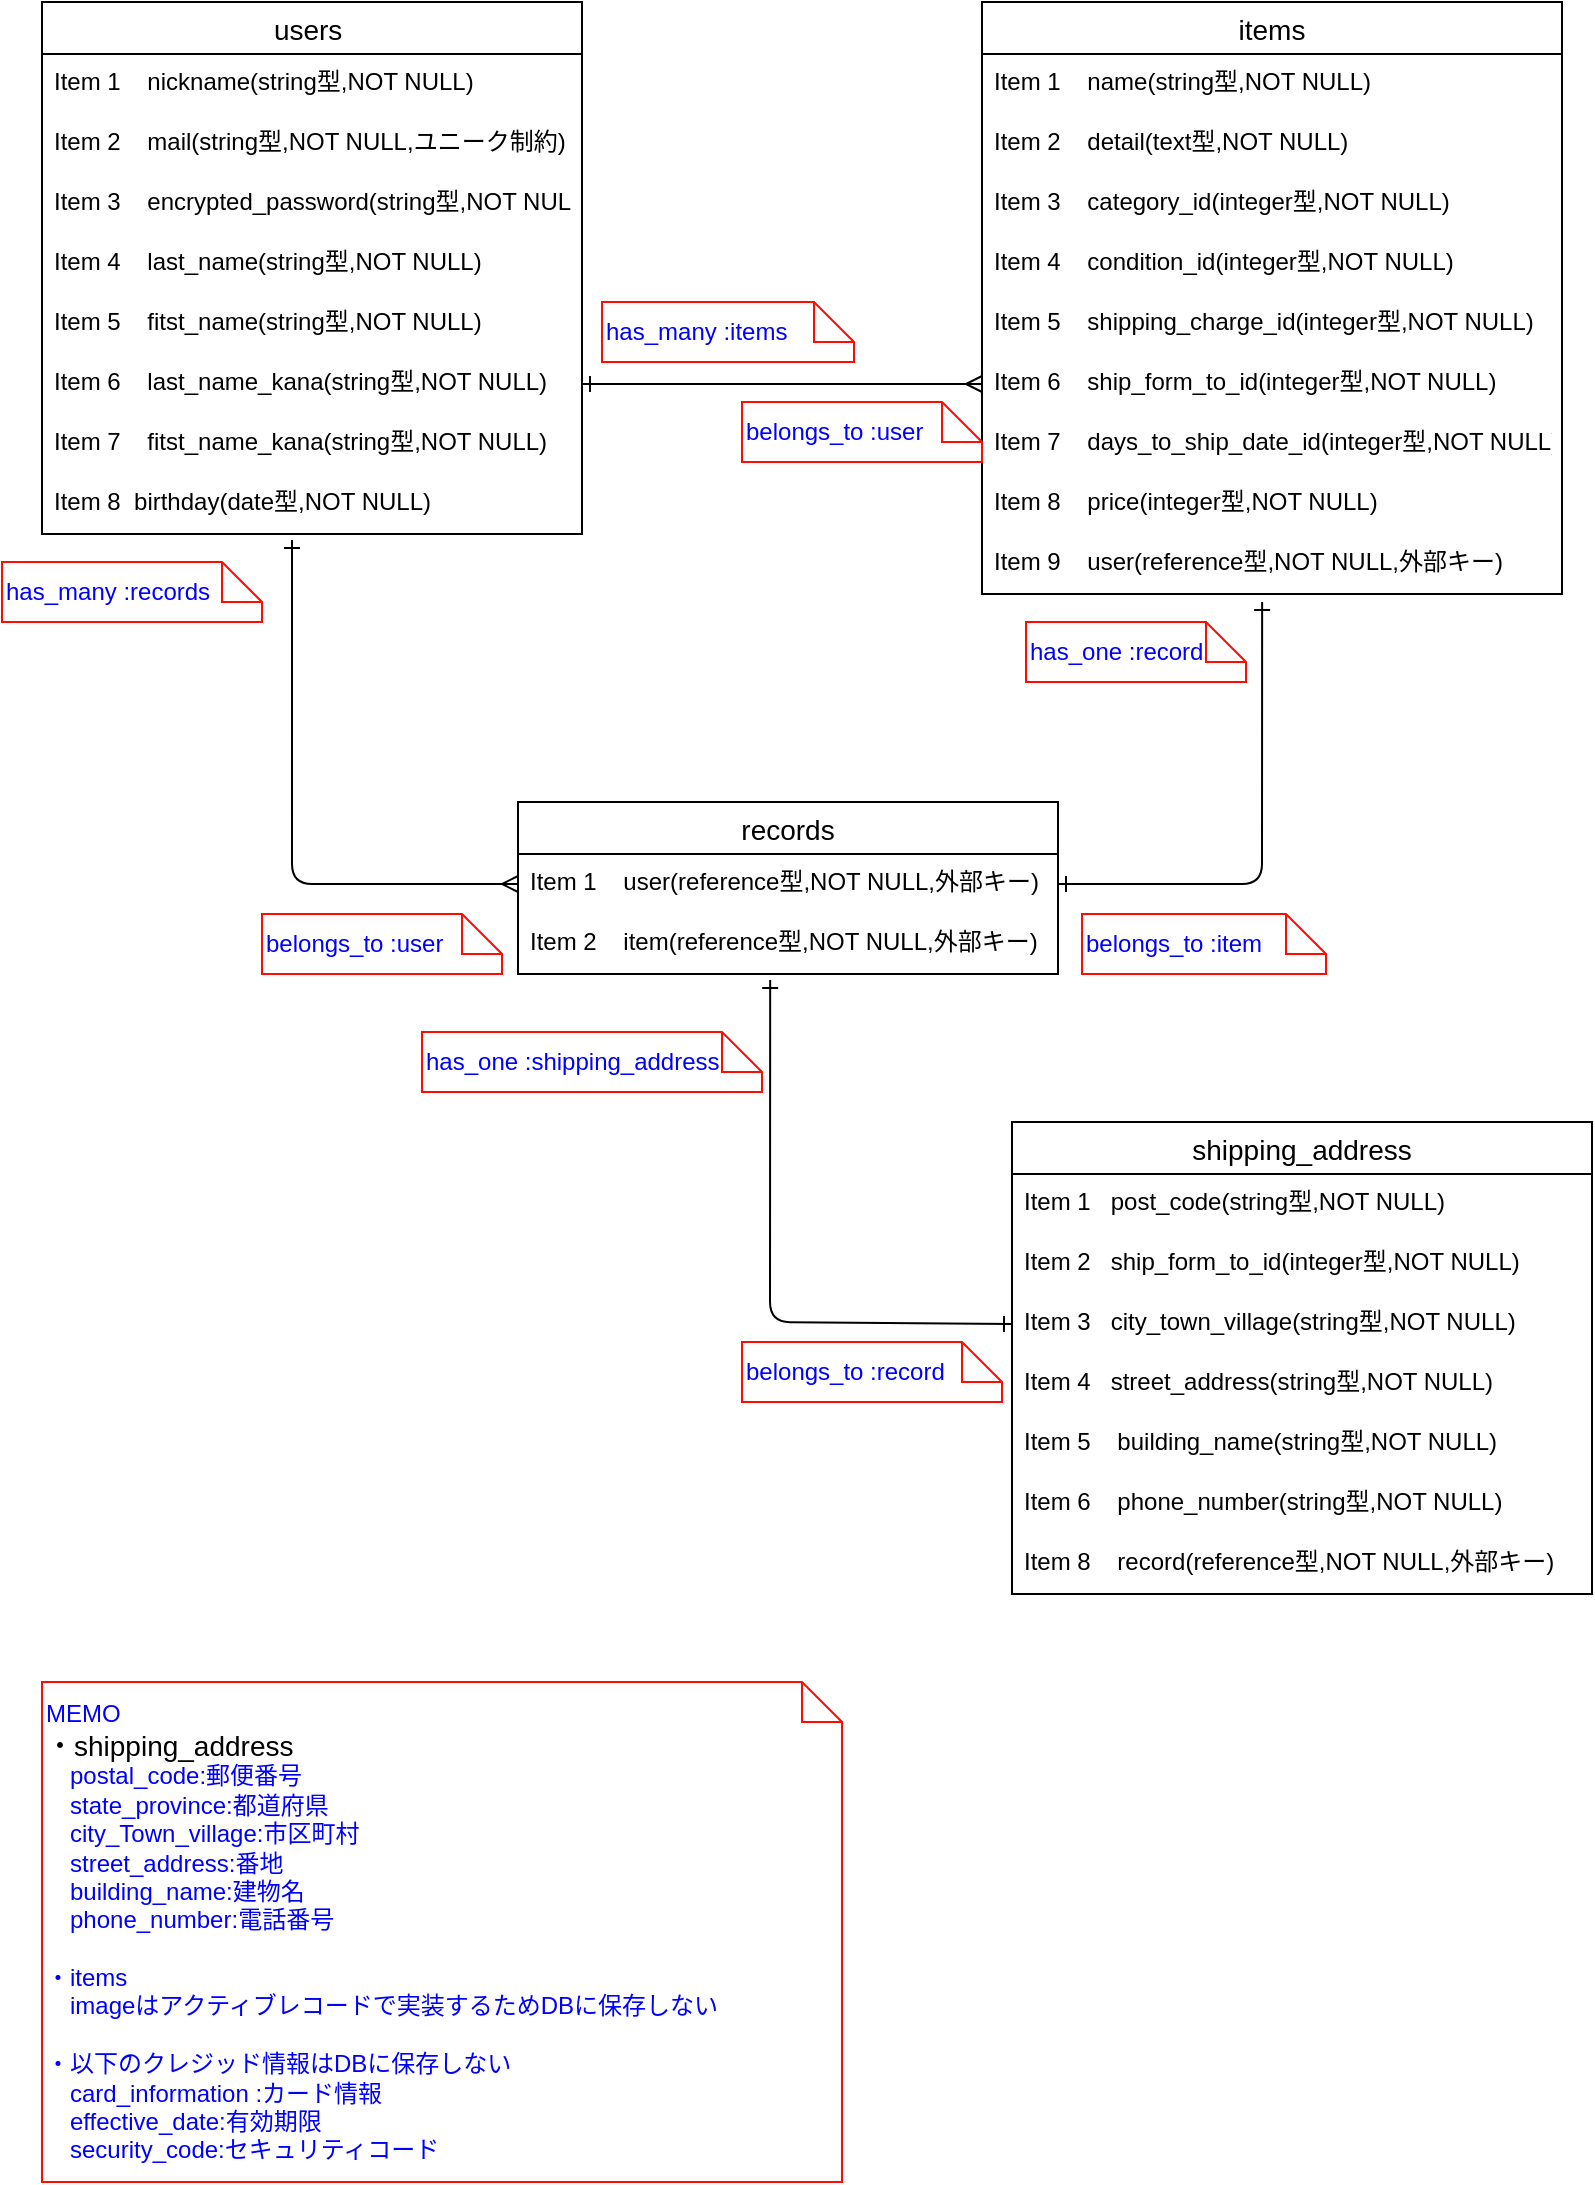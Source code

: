 <mxfile>
    <diagram id="VWawvGaf2up5YMbGZucA" name="ページ1">
        <mxGraphModel dx="1236" dy="916" grid="1" gridSize="10" guides="1" tooltips="1" connect="1" arrows="1" fold="1" page="1" pageScale="1" pageWidth="827" pageHeight="1169" math="0" shadow="0">
            <root>
                <mxCell id="0"/>
                <mxCell id="1" parent="0"/>
                <mxCell id="27" value="users " style="swimlane;fontStyle=0;childLayout=stackLayout;horizontal=1;startSize=26;horizontalStack=0;resizeParent=1;resizeParentMax=0;resizeLast=0;collapsible=1;marginBottom=0;align=center;fontSize=14;" parent="1" vertex="1">
                    <mxGeometry x="40" y="40" width="270" height="266" as="geometry"/>
                </mxCell>
                <mxCell id="28" value="Item 1    nickname(string型,NOT NULL) " style="text;strokeColor=none;fillColor=none;spacingLeft=4;spacingRight=4;overflow=hidden;rotatable=0;points=[[0,0.5],[1,0.5]];portConstraint=eastwest;fontSize=12;" parent="27" vertex="1">
                    <mxGeometry y="26" width="270" height="30" as="geometry"/>
                </mxCell>
                <mxCell id="29" value="Item 2    mail(string型,NOT NULL,ユニーク制約)" style="text;strokeColor=none;fillColor=none;spacingLeft=4;spacingRight=4;overflow=hidden;rotatable=0;points=[[0,0.5],[1,0.5]];portConstraint=eastwest;fontSize=12;" parent="27" vertex="1">
                    <mxGeometry y="56" width="270" height="30" as="geometry"/>
                </mxCell>
                <mxCell id="30" value="Item 3    encrypted_password(string型,NOT NULL)" style="text;strokeColor=none;fillColor=none;spacingLeft=4;spacingRight=4;overflow=hidden;rotatable=0;points=[[0,0.5],[1,0.5]];portConstraint=eastwest;fontSize=12;" parent="27" vertex="1">
                    <mxGeometry y="86" width="270" height="30" as="geometry"/>
                </mxCell>
                <mxCell id="44" value="Item 4    last_name(string型,NOT NULL)" style="text;strokeColor=none;fillColor=none;spacingLeft=4;spacingRight=4;overflow=hidden;rotatable=0;points=[[0,0.5],[1,0.5]];portConstraint=eastwest;fontSize=12;" parent="27" vertex="1">
                    <mxGeometry y="116" width="270" height="30" as="geometry"/>
                </mxCell>
                <mxCell id="45" value="Item 5    fitst_name(string型,NOT NULL)" style="text;strokeColor=none;fillColor=none;spacingLeft=4;spacingRight=4;overflow=hidden;rotatable=0;points=[[0,0.5],[1,0.5]];portConstraint=eastwest;fontSize=12;" parent="27" vertex="1">
                    <mxGeometry y="146" width="270" height="30" as="geometry"/>
                </mxCell>
                <mxCell id="46" value="Item 6    last_name_kana(string型,NOT NULL)" style="text;strokeColor=none;fillColor=none;spacingLeft=4;spacingRight=4;overflow=hidden;rotatable=0;points=[[0,0.5],[1,0.5]];portConstraint=eastwest;fontSize=12;" parent="27" vertex="1">
                    <mxGeometry y="176" width="270" height="30" as="geometry"/>
                </mxCell>
                <mxCell id="48" value="Item 7    fitst_name_kana(string型,NOT NULL)" style="text;strokeColor=none;fillColor=none;spacingLeft=4;spacingRight=4;overflow=hidden;rotatable=0;points=[[0,0.5],[1,0.5]];portConstraint=eastwest;fontSize=12;" parent="27" vertex="1">
                    <mxGeometry y="206" width="270" height="30" as="geometry"/>
                </mxCell>
                <mxCell id="49" value="Item 8  birthday(date型,NOT NULL)&#10;  " style="text;strokeColor=none;fillColor=none;spacingLeft=4;spacingRight=4;overflow=hidden;rotatable=0;points=[[0,0.5],[1,0.5]];portConstraint=eastwest;fontSize=12;" parent="27" vertex="1">
                    <mxGeometry y="236" width="270" height="30" as="geometry"/>
                </mxCell>
                <mxCell id="32" value="items" style="swimlane;fontStyle=0;childLayout=stackLayout;horizontal=1;startSize=26;horizontalStack=0;resizeParent=1;resizeParentMax=0;resizeLast=0;collapsible=1;marginBottom=0;align=center;fontSize=14;" parent="1" vertex="1">
                    <mxGeometry x="510" y="40" width="290" height="296" as="geometry"/>
                </mxCell>
                <mxCell id="34" value="Item 1    name(string型,NOT NULL)" style="text;strokeColor=none;fillColor=none;spacingLeft=4;spacingRight=4;overflow=hidden;rotatable=0;points=[[0,0.5],[1,0.5]];portConstraint=eastwest;fontSize=12;" parent="32" vertex="1">
                    <mxGeometry y="26" width="290" height="30" as="geometry"/>
                </mxCell>
                <mxCell id="35" value="Item 2    detail(text型,NOT NULL)" style="text;strokeColor=none;fillColor=none;spacingLeft=4;spacingRight=4;overflow=hidden;rotatable=0;points=[[0,0.5],[1,0.5]];portConstraint=eastwest;fontSize=12;" parent="32" vertex="1">
                    <mxGeometry y="56" width="290" height="30" as="geometry"/>
                </mxCell>
                <mxCell id="36" value="Item 3    category_id(integer型,NOT NULL)" style="text;strokeColor=none;fillColor=none;spacingLeft=4;spacingRight=4;overflow=hidden;rotatable=0;points=[[0,0.5],[1,0.5]];portConstraint=eastwest;fontSize=12;" parent="32" vertex="1">
                    <mxGeometry y="86" width="290" height="30" as="geometry"/>
                </mxCell>
                <mxCell id="53" value="Item 4    condition_id(integer型,NOT NULL)" style="text;strokeColor=none;fillColor=none;spacingLeft=4;spacingRight=4;overflow=hidden;rotatable=0;points=[[0,0.5],[1,0.5]];portConstraint=eastwest;fontSize=12;" parent="32" vertex="1">
                    <mxGeometry y="116" width="290" height="30" as="geometry"/>
                </mxCell>
                <mxCell id="70" value="Item 5    shipping_charge_id(integer型,NOT NULL)" style="text;strokeColor=none;fillColor=none;spacingLeft=4;spacingRight=4;overflow=hidden;rotatable=0;points=[[0,0.5],[1,0.5]];portConstraint=eastwest;fontSize=12;" parent="32" vertex="1">
                    <mxGeometry y="146" width="290" height="30" as="geometry"/>
                </mxCell>
                <mxCell id="55" value="Item 6    ship_form_to_id(integer型,NOT NULL)" style="text;strokeColor=none;fillColor=none;spacingLeft=4;spacingRight=4;overflow=hidden;rotatable=0;points=[[0,0.5],[1,0.5]];portConstraint=eastwest;fontSize=12;" parent="32" vertex="1">
                    <mxGeometry y="176" width="290" height="30" as="geometry"/>
                </mxCell>
                <mxCell id="58" value="Item 7    days_to_ship_date_id(integer型,NOT NULL)" style="text;strokeColor=none;fillColor=none;spacingLeft=4;spacingRight=4;overflow=hidden;rotatable=0;points=[[0,0.5],[1,0.5]];portConstraint=eastwest;fontSize=12;" parent="32" vertex="1">
                    <mxGeometry y="206" width="290" height="30" as="geometry"/>
                </mxCell>
                <mxCell id="57" value="Item 8    price(integer型,NOT NULL)&#10;    " style="text;strokeColor=none;fillColor=none;spacingLeft=4;spacingRight=4;overflow=hidden;rotatable=0;points=[[0,0.5],[1,0.5]];portConstraint=eastwest;fontSize=12;" parent="32" vertex="1">
                    <mxGeometry y="236" width="290" height="30" as="geometry"/>
                </mxCell>
                <mxCell id="75" value="Item 9    user(reference型,NOT NULL,外部キー)" style="text;strokeColor=none;fillColor=none;spacingLeft=4;spacingRight=4;overflow=hidden;rotatable=0;points=[[0,0.5],[1,0.5]];portConstraint=eastwest;fontSize=12;" parent="32" vertex="1">
                    <mxGeometry y="266" width="290" height="30" as="geometry"/>
                </mxCell>
                <mxCell id="37" value="records" style="swimlane;fontStyle=0;childLayout=stackLayout;horizontal=1;startSize=26;horizontalStack=0;resizeParent=1;resizeParentMax=0;resizeLast=0;collapsible=1;marginBottom=0;align=center;fontSize=14;" parent="1" vertex="1">
                    <mxGeometry x="278" y="440" width="270" height="86" as="geometry"/>
                </mxCell>
                <mxCell id="97" value="Item 1    user(reference型,NOT NULL,外部キー)" style="text;strokeColor=none;fillColor=none;spacingLeft=4;spacingRight=4;overflow=hidden;rotatable=0;points=[[0,0.5],[1,0.5]];portConstraint=eastwest;fontSize=12;" vertex="1" parent="37">
                    <mxGeometry y="26" width="270" height="30" as="geometry"/>
                </mxCell>
                <mxCell id="98" value="Item 2    item(reference型,NOT NULL,外部キー)" style="text;strokeColor=none;fillColor=none;spacingLeft=4;spacingRight=4;overflow=hidden;rotatable=0;points=[[0,0.5],[1,0.5]];portConstraint=eastwest;fontSize=12;" vertex="1" parent="37">
                    <mxGeometry y="56" width="270" height="30" as="geometry"/>
                </mxCell>
                <mxCell id="60" value="&lt;font color=&quot;#0000ff&quot;&gt;MEMO&lt;br&gt;&lt;/font&gt;&lt;span style=&quot;font-size: 14px; text-align: center;&quot;&gt;・shipping_address&lt;/span&gt;&lt;font color=&quot;#0000ff&quot;&gt;&lt;br&gt;&lt;/font&gt;&lt;div style=&quot;border-color: var(--border-color);&quot;&gt;&lt;font style=&quot;border-color: var(--border-color);&quot; color=&quot;#0000ff&quot;&gt;　postal_code:郵便番号&lt;/font&gt;&lt;/div&gt;&lt;div style=&quot;border-color: var(--border-color);&quot;&gt;&lt;font style=&quot;border-color: var(--border-color);&quot; color=&quot;#0000ff&quot;&gt;　state_province:都道府県&lt;/font&gt;&lt;/div&gt;&lt;div style=&quot;border-color: var(--border-color);&quot;&gt;&lt;font style=&quot;border-color: var(--border-color);&quot; color=&quot;#0000ff&quot;&gt;　city_Town_village:市区町村&lt;/font&gt;&lt;/div&gt;&lt;div style=&quot;border-color: var(--border-color);&quot;&gt;&lt;font style=&quot;border-color: var(--border-color);&quot; color=&quot;#0000ff&quot;&gt;　street_address:番地&lt;/font&gt;&lt;/div&gt;&lt;div style=&quot;border-color: var(--border-color);&quot;&gt;&lt;font style=&quot;border-color: var(--border-color);&quot; color=&quot;#0000ff&quot;&gt;　building_name:建物名&lt;/font&gt;&lt;/div&gt;&lt;div style=&quot;border-color: var(--border-color);&quot;&gt;&lt;font style=&quot;border-color: var(--border-color);&quot; color=&quot;#0000ff&quot;&gt;　phone_number:電話番号&lt;/font&gt;&lt;/div&gt;&lt;font color=&quot;#0000ff&quot;&gt;&lt;br&gt;・items&lt;br&gt;&lt;/font&gt;&lt;span style=&quot;&quot;&gt;&lt;font color=&quot;#0000ff&quot;&gt;　imageはアクティブレコードで実装するためDBに保存しない&lt;br&gt;&lt;/font&gt;&lt;/span&gt;&lt;font color=&quot;#0000ff&quot;&gt;&lt;br&gt;&lt;span style=&quot;&quot;&gt;・以下のクレジッド情報はDBに保存しない&lt;br&gt;　card_information :カード情報&lt;/span&gt;&lt;span style=&quot;&quot;&gt;&lt;br&gt;　effective_date&lt;/span&gt;:有効期限&lt;br&gt;&lt;span style=&quot;&quot;&gt;　security_code:セキュリティコード&lt;br&gt;&lt;/span&gt;&lt;/font&gt;" style="shape=note;size=20;whiteSpace=wrap;html=1;align=left;strokeColor=#FF0B03;" parent="1" vertex="1">
                    <mxGeometry x="40" y="880" width="400" height="250" as="geometry"/>
                </mxCell>
                <mxCell id="69" style="edgeStyle=none;html=1;exitX=1;exitY=0.5;exitDx=0;exitDy=0;entryX=0;entryY=0.5;entryDx=0;entryDy=0;endArrow=ERmany;endFill=0;startArrow=ERone;startFill=0;" parent="1" source="46" target="55" edge="1">
                    <mxGeometry relative="1" as="geometry"/>
                </mxCell>
                <mxCell id="84" value="shipping_address" style="swimlane;fontStyle=0;childLayout=stackLayout;horizontal=1;startSize=26;horizontalStack=0;resizeParent=1;resizeParentMax=0;resizeLast=0;collapsible=1;marginBottom=0;align=center;fontSize=14;" vertex="1" parent="1">
                    <mxGeometry x="525" y="600" width="290" height="236" as="geometry"/>
                </mxCell>
                <mxCell id="89" value="Item 1   post_code(string型,NOT NULL) " style="text;strokeColor=none;fillColor=none;spacingLeft=4;spacingRight=4;overflow=hidden;rotatable=0;points=[[0,0.5],[1,0.5]];portConstraint=eastwest;fontSize=12;" vertex="1" parent="84">
                    <mxGeometry y="26" width="290" height="30" as="geometry"/>
                </mxCell>
                <mxCell id="162" value="Item 2   ship_form_to_id(integer型,NOT NULL)" style="text;strokeColor=none;fillColor=none;spacingLeft=4;spacingRight=4;overflow=hidden;rotatable=0;points=[[0,0.5],[1,0.5]];portConstraint=eastwest;fontSize=12;" vertex="1" parent="84">
                    <mxGeometry y="56" width="290" height="30" as="geometry"/>
                </mxCell>
                <mxCell id="90" value="Item 3   city_town_village(string型,NOT NULL) " style="text;strokeColor=none;fillColor=none;spacingLeft=4;spacingRight=4;overflow=hidden;rotatable=0;points=[[0,0.5],[1,0.5]];portConstraint=eastwest;fontSize=12;" vertex="1" parent="84">
                    <mxGeometry y="86" width="290" height="30" as="geometry"/>
                </mxCell>
                <mxCell id="91" value="Item 4   street_address(string型,NOT NULL) " style="text;strokeColor=none;fillColor=none;spacingLeft=4;spacingRight=4;overflow=hidden;rotatable=0;points=[[0,0.5],[1,0.5]];portConstraint=eastwest;fontSize=12;" vertex="1" parent="84">
                    <mxGeometry y="116" width="290" height="30" as="geometry"/>
                </mxCell>
                <mxCell id="92" value="Item 5    building_name(string型,NOT NULL) " style="text;strokeColor=none;fillColor=none;spacingLeft=4;spacingRight=4;overflow=hidden;rotatable=0;points=[[0,0.5],[1,0.5]];portConstraint=eastwest;fontSize=12;" vertex="1" parent="84">
                    <mxGeometry y="146" width="290" height="30" as="geometry"/>
                </mxCell>
                <mxCell id="93" value="Item 6    phone_number(string型,NOT NULL)&#10;    " style="text;strokeColor=none;fillColor=none;spacingLeft=4;spacingRight=4;overflow=hidden;rotatable=0;points=[[0,0.5],[1,0.5]];portConstraint=eastwest;fontSize=12;" vertex="1" parent="84">
                    <mxGeometry y="176" width="290" height="30" as="geometry"/>
                </mxCell>
                <mxCell id="142" value="Item 8    record(reference型,NOT NULL,外部キー)" style="text;strokeColor=none;fillColor=none;spacingLeft=4;spacingRight=4;overflow=hidden;rotatable=0;points=[[0,0.5],[1,0.5]];portConstraint=eastwest;fontSize=12;" vertex="1" parent="84">
                    <mxGeometry y="206" width="290" height="30" as="geometry"/>
                </mxCell>
                <mxCell id="99" value="has_one :shipping_address" style="shape=note;size=20;whiteSpace=wrap;html=1;align=left;strokeColor=#FF0B03;fontColor=#0000FF;" vertex="1" parent="1">
                    <mxGeometry x="230" y="555" width="170" height="30" as="geometry"/>
                </mxCell>
                <mxCell id="100" value="belongs_to :record" style="shape=note;size=20;whiteSpace=wrap;html=1;align=left;strokeColor=#FF0B03;fontColor=#0000FF;" vertex="1" parent="1">
                    <mxGeometry x="390" y="710" width="130" height="30" as="geometry"/>
                </mxCell>
                <mxCell id="102" value="belongs_to :item" style="shape=note;size=20;whiteSpace=wrap;html=1;align=left;strokeColor=#FF0B03;fontColor=#0000FF;" vertex="1" parent="1">
                    <mxGeometry x="560" y="496" width="122" height="30" as="geometry"/>
                </mxCell>
                <mxCell id="104" value="has_many :records" style="shape=note;size=20;whiteSpace=wrap;html=1;align=left;strokeColor=#FF0B03;fontColor=#0000FF;" vertex="1" parent="1">
                    <mxGeometry x="20" y="320" width="130" height="30" as="geometry"/>
                </mxCell>
                <mxCell id="105" value="has_one :record" style="shape=note;size=20;whiteSpace=wrap;html=1;align=left;strokeColor=#FF0B03;fontColor=#0000FF;" vertex="1" parent="1">
                    <mxGeometry x="532" y="350" width="110" height="30" as="geometry"/>
                </mxCell>
                <mxCell id="110" value="has_many :items" style="shape=note;size=20;whiteSpace=wrap;html=1;align=left;strokeColor=#FF0B03;fontColor=#0000FF;" vertex="1" parent="1">
                    <mxGeometry x="320" y="190" width="126" height="30" as="geometry"/>
                </mxCell>
                <mxCell id="111" value="belongs_to :user" style="shape=note;size=20;whiteSpace=wrap;html=1;align=left;strokeColor=#FF0B03;fontColor=#0000FF;" vertex="1" parent="1">
                    <mxGeometry x="390" y="240" width="120" height="30" as="geometry"/>
                </mxCell>
                <mxCell id="136" style="edgeStyle=none;html=1;fontColor=#0000FF;startArrow=ERone;startFill=0;endArrow=ERone;endFill=0;entryX=0;entryY=0.5;entryDx=0;entryDy=0;exitX=0.467;exitY=1.1;exitDx=0;exitDy=0;exitPerimeter=0;" edge="1" parent="1" source="98" target="90">
                    <mxGeometry relative="1" as="geometry">
                        <mxPoint x="288.471" y="670" as="targetPoint"/>
                        <mxPoint x="238" y="860" as="sourcePoint"/>
                        <Array as="points">
                            <mxPoint x="404" y="700"/>
                        </Array>
                    </mxGeometry>
                </mxCell>
                <mxCell id="138" value="belongs_to :user" style="shape=note;size=20;whiteSpace=wrap;html=1;align=left;strokeColor=#FF0B03;fontColor=#0000FF;" vertex="1" parent="1">
                    <mxGeometry x="150" y="496" width="120" height="30" as="geometry"/>
                </mxCell>
                <mxCell id="164" style="edgeStyle=none;html=1;exitX=1;exitY=0.5;exitDx=0;exitDy=0;entryX=0.483;entryY=1.133;entryDx=0;entryDy=0;entryPerimeter=0;fontColor=#0000FF;startArrow=ERone;startFill=0;endArrow=ERone;endFill=0;" edge="1" parent="1" source="97" target="75">
                    <mxGeometry relative="1" as="geometry">
                        <Array as="points">
                            <mxPoint x="650" y="481"/>
                        </Array>
                    </mxGeometry>
                </mxCell>
                <mxCell id="165" style="edgeStyle=none;html=1;exitX=0;exitY=0.5;exitDx=0;exitDy=0;entryX=0.463;entryY=1.1;entryDx=0;entryDy=0;entryPerimeter=0;fontColor=#0000FF;startArrow=ERmany;startFill=0;endArrow=ERone;endFill=0;" edge="1" parent="1" source="97" target="49">
                    <mxGeometry relative="1" as="geometry">
                        <Array as="points">
                            <mxPoint x="165" y="481"/>
                        </Array>
                    </mxGeometry>
                </mxCell>
            </root>
        </mxGraphModel>
    </diagram>
</mxfile>